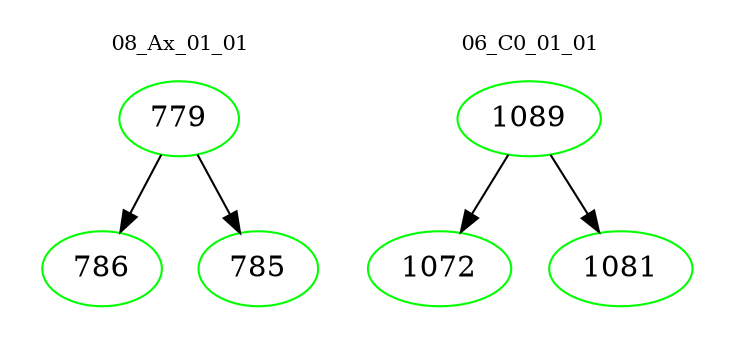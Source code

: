 digraph{
subgraph cluster_0 {
color = white
label = "08_Ax_01_01";
fontsize=10;
T0_779 [label="779", color="green"]
T0_779 -> T0_786 [color="black"]
T0_786 [label="786", color="green"]
T0_779 -> T0_785 [color="black"]
T0_785 [label="785", color="green"]
}
subgraph cluster_1 {
color = white
label = "06_C0_01_01";
fontsize=10;
T1_1089 [label="1089", color="green"]
T1_1089 -> T1_1072 [color="black"]
T1_1072 [label="1072", color="green"]
T1_1089 -> T1_1081 [color="black"]
T1_1081 [label="1081", color="green"]
}
}
